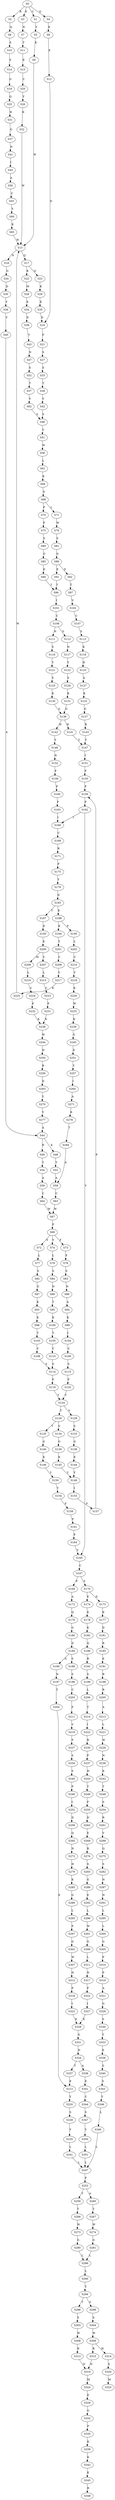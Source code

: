 strict digraph  {
	S0 -> S1 [ label = C ];
	S0 -> S2 [ label = R ];
	S0 -> S3 [ label = E ];
	S0 -> S4 [ label = Q ];
	S1 -> S5 [ label = Y ];
	S2 -> S6 [ label = Q ];
	S3 -> S7 [ label = N ];
	S4 -> S8 [ label = K ];
	S5 -> S9 [ label = K ];
	S6 -> S10 [ label = S ];
	S7 -> S11 [ label = T ];
	S8 -> S12 [ label = E ];
	S9 -> S13 [ label = W ];
	S10 -> S14 [ label = S ];
	S11 -> S15 [ label = E ];
	S12 -> S16 [ label = D ];
	S13 -> S17 [ label = Q ];
	S13 -> S18 [ label = N ];
	S14 -> S19 [ label = G ];
	S15 -> S20 [ label = C ];
	S16 -> S21 [ label = F ];
	S17 -> S22 [ label = K ];
	S17 -> S23 [ label = Q ];
	S18 -> S24 [ label = G ];
	S19 -> S25 [ label = Q ];
	S20 -> S26 [ label = Y ];
	S21 -> S27 [ label = S ];
	S22 -> S28 [ label = M ];
	S23 -> S29 [ label = K ];
	S24 -> S30 [ label = D ];
	S25 -> S31 [ label = H ];
	S26 -> S32 [ label = K ];
	S27 -> S33 [ label = S ];
	S28 -> S34 [ label = E ];
	S29 -> S35 [ label = E ];
	S30 -> S36 [ label = Y ];
	S31 -> S37 [ label = G ];
	S32 -> S13 [ label = W ];
	S33 -> S38 [ label = T ];
	S34 -> S39 [ label = D ];
	S35 -> S16 [ label = D ];
	S36 -> S40 [ label = V ];
	S37 -> S41 [ label = N ];
	S38 -> S42 [ label = V ];
	S39 -> S43 [ label = Y ];
	S40 -> S44 [ label = A ];
	S41 -> S45 [ label = I ];
	S42 -> S46 [ label = S ];
	S43 -> S47 [ label = N ];
	S44 -> S48 [ label = K ];
	S44 -> S49 [ label = R ];
	S45 -> S50 [ label = A ];
	S46 -> S51 [ label = C ];
	S47 -> S52 [ label = S ];
	S48 -> S53 [ label = T ];
	S49 -> S54 [ label = T ];
	S50 -> S55 [ label = C ];
	S51 -> S56 [ label = W ];
	S52 -> S57 [ label = T ];
	S53 -> S58 [ label = A ];
	S54 -> S59 [ label = A ];
	S55 -> S60 [ label = Y ];
	S56 -> S61 [ label = L ];
	S57 -> S62 [ label = V ];
	S58 -> S63 [ label = C ];
	S59 -> S64 [ label = C ];
	S60 -> S65 [ label = K ];
	S61 -> S66 [ label = K ];
	S62 -> S46 [ label = S ];
	S63 -> S67 [ label = W ];
	S64 -> S67 [ label = W ];
	S65 -> S13 [ label = W ];
	S66 -> S68 [ label = G ];
	S67 -> S69 [ label = P ];
	S68 -> S70 [ label = F ];
	S68 -> S71 [ label = L ];
	S69 -> S72 [ label = S ];
	S69 -> S73 [ label = F ];
	S69 -> S74 [ label = Y ];
	S70 -> S75 [ label = F ];
	S71 -> S76 [ label = W ];
	S72 -> S77 [ label = L ];
	S73 -> S78 [ label = F ];
	S74 -> S79 [ label = L ];
	S75 -> S80 [ label = S ];
	S76 -> S81 [ label = S ];
	S77 -> S82 [ label = S ];
	S78 -> S83 [ label = S ];
	S79 -> S84 [ label = S ];
	S80 -> S85 [ label = G ];
	S81 -> S86 [ label = G ];
	S82 -> S87 [ label = G ];
	S83 -> S88 [ label = N ];
	S84 -> S89 [ label = N ];
	S85 -> S90 [ label = E ];
	S86 -> S91 [ label = E ];
	S86 -> S92 [ label = D ];
	S87 -> S93 [ label = K ];
	S88 -> S94 [ label = A ];
	S89 -> S95 [ label = T ];
	S90 -> S96 [ label = T ];
	S91 -> S96 [ label = T ];
	S92 -> S97 [ label = T ];
	S93 -> S98 [ label = K ];
	S94 -> S99 [ label = K ];
	S95 -> S100 [ label = K ];
	S96 -> S101 [ label = I ];
	S97 -> S102 [ label = V ];
	S98 -> S103 [ label = T ];
	S99 -> S104 [ label = I ];
	S100 -> S105 [ label = T ];
	S101 -> S106 [ label = C ];
	S102 -> S107 [ label = C ];
	S103 -> S108 [ label = C ];
	S104 -> S109 [ label = C ];
	S105 -> S110 [ label = C ];
	S106 -> S111 [ label = N ];
	S106 -> S112 [ label = S ];
	S107 -> S113 [ label = S ];
	S108 -> S114 [ label = S ];
	S109 -> S115 [ label = S ];
	S110 -> S114 [ label = S ];
	S111 -> S116 [ label = S ];
	S112 -> S117 [ label = N ];
	S113 -> S118 [ label = K ];
	S114 -> S119 [ label = F ];
	S115 -> S120 [ label = F ];
	S116 -> S121 [ label = Y ];
	S117 -> S122 [ label = Y ];
	S118 -> S123 [ label = H ];
	S119 -> S124 [ label = Y ];
	S120 -> S124 [ label = Y ];
	S121 -> S125 [ label = S ];
	S122 -> S126 [ label = S ];
	S123 -> S127 [ label = A ];
	S124 -> S128 [ label = V ];
	S124 -> S129 [ label = T ];
	S125 -> S130 [ label = K ];
	S126 -> S131 [ label = K ];
	S127 -> S132 [ label = K ];
	S128 -> S133 [ label = S ];
	S129 -> S134 [ label = S ];
	S129 -> S135 [ label = T ];
	S130 -> S136 [ label = G ];
	S131 -> S136 [ label = G ];
	S132 -> S137 [ label = G ];
	S133 -> S138 [ label = G ];
	S134 -> S139 [ label = G ];
	S135 -> S140 [ label = G ];
	S136 -> S141 [ label = R ];
	S136 -> S142 [ label = H ];
	S137 -> S143 [ label = R ];
	S138 -> S144 [ label = K ];
	S139 -> S145 [ label = K ];
	S140 -> S146 [ label = K ];
	S141 -> S147 [ label = Y ];
	S142 -> S148 [ label = Y ];
	S143 -> S147 [ label = Y ];
	S144 -> S149 [ label = Y ];
	S145 -> S149 [ label = Y ];
	S146 -> S150 [ label = Y ];
	S147 -> S151 [ label = I ];
	S148 -> S152 [ label = N ];
	S149 -> S153 [ label = I ];
	S150 -> S154 [ label = T ];
	S151 -> S155 [ label = F ];
	S152 -> S156 [ label = F ];
	S153 -> S157 [ label = F ];
	S154 -> S158 [ label = F ];
	S155 -> S159 [ label = P ];
	S156 -> S160 [ label = P ];
	S157 -> S159 [ label = P ];
	S158 -> S161 [ label = P ];
	S159 -> S162 [ label = F ];
	S160 -> S163 [ label = F ];
	S161 -> S164 [ label = F ];
	S162 -> S165 [ label = V ];
	S162 -> S166 [ label = I ];
	S163 -> S166 [ label = I ];
	S164 -> S165 [ label = V ];
	S165 -> S167 [ label = C ];
	S166 -> S168 [ label = C ];
	S167 -> S169 [ label = P ];
	S167 -> S170 [ label = S ];
	S168 -> S171 [ label = R ];
	S169 -> S172 [ label = A ];
	S170 -> S173 [ label = D ];
	S170 -> S174 [ label = E ];
	S171 -> S175 [ label = P ];
	S172 -> S176 [ label = Q ];
	S173 -> S177 [ label = K ];
	S174 -> S178 [ label = K ];
	S175 -> S179 [ label = Y ];
	S176 -> S180 [ label = G ];
	S177 -> S181 [ label = D ];
	S178 -> S182 [ label = K ];
	S179 -> S183 [ label = D ];
	S180 -> S184 [ label = D ];
	S181 -> S185 [ label = R ];
	S182 -> S186 [ label = Q ];
	S183 -> S187 [ label = T ];
	S183 -> S188 [ label = E ];
	S184 -> S189 [ label = S ];
	S184 -> S190 [ label = G ];
	S185 -> S191 [ label = E ];
	S186 -> S192 [ label = R ];
	S187 -> S193 [ label = D ];
	S188 -> S194 [ label = K ];
	S188 -> S195 [ label = P ];
	S189 -> S196 [ label = S ];
	S190 -> S197 [ label = N ];
	S191 -> S198 [ label = R ];
	S192 -> S199 [ label = S ];
	S193 -> S200 [ label = E ];
	S194 -> S201 [ label = T ];
	S195 -> S202 [ label = L ];
	S196 -> S203 [ label = C ];
	S197 -> S204 [ label = T ];
	S198 -> S205 [ label = R ];
	S199 -> S206 [ label = L ];
	S200 -> S207 [ label = V ];
	S200 -> S208 [ label = M ];
	S201 -> S209 [ label = C ];
	S202 -> S210 [ label = C ];
	S203 -> S211 [ label = F ];
	S204 -> S212 [ label = E ];
	S205 -> S213 [ label = A ];
	S206 -> S214 [ label = T ];
	S207 -> S215 [ label = L ];
	S208 -> S216 [ label = L ];
	S209 -> S217 [ label = Y ];
	S210 -> S218 [ label = T ];
	S211 -> S219 [ label = V ];
	S212 -> S220 [ label = Y ];
	S213 -> S221 [ label = L ];
	S214 -> S222 [ label = I ];
	S215 -> S223 [ label = C ];
	S216 -> S224 [ label = C ];
	S217 -> S225 [ label = K ];
	S218 -> S226 [ label = K ];
	S219 -> S227 [ label = F ];
	S220 -> S228 [ label = S ];
	S221 -> S229 [ label = W ];
	S222 -> S230 [ label = R ];
	S223 -> S231 [ label = P ];
	S224 -> S232 [ label = P ];
	S225 -> S13 [ label = W ];
	S226 -> S233 [ label = W ];
	S227 -> S234 [ label = S ];
	S228 -> S235 [ label = Y ];
	S229 -> S236 [ label = N ];
	S230 -> S237 [ label = P ];
	S231 -> S238 [ label = K ];
	S232 -> S238 [ label = K ];
	S233 -> S239 [ label = K ];
	S234 -> S240 [ label = S ];
	S235 -> S241 [ label = L ];
	S236 -> S242 [ label = K ];
	S237 -> S243 [ label = H ];
	S238 -> S244 [ label = W ];
	S239 -> S245 [ label = G ];
	S240 -> S246 [ label = P ];
	S241 -> S247 [ label = L ];
	S242 -> S248 [ label = T ];
	S243 -> S249 [ label = T ];
	S244 -> S250 [ label = H ];
	S245 -> S251 [ label = D ];
	S246 -> S252 [ label = I ];
	S247 -> S253 [ label = F ];
	S248 -> S254 [ label = S ];
	S249 -> S255 [ label = F ];
	S250 -> S256 [ label = R ];
	S251 -> S257 [ label = Y ];
	S252 -> S258 [ label = D ];
	S253 -> S259 [ label = T ];
	S253 -> S260 [ label = A ];
	S254 -> S261 [ label = R ];
	S255 -> S262 [ label = D ];
	S256 -> S263 [ label = D ];
	S257 -> S264 [ label = I ];
	S258 -> S265 [ label = Q ];
	S259 -> S266 [ label = T ];
	S260 -> S267 [ label = T ];
	S261 -> S268 [ label = V ];
	S262 -> S269 [ label = E ];
	S263 -> S270 [ label = Y ];
	S264 -> S271 [ label = A ];
	S265 -> S272 [ label = N ];
	S266 -> S273 [ label = W ];
	S267 -> S274 [ label = W ];
	S268 -> S275 [ label = Q ];
	S269 -> S276 [ label = R ];
	S270 -> S277 [ label = V ];
	S271 -> S278 [ label = K ];
	S272 -> S279 [ label = H ];
	S273 -> S280 [ label = G ];
	S274 -> S281 [ label = G ];
	S275 -> S282 [ label = S ];
	S276 -> S283 [ label = G ];
	S277 -> S44 [ label = A ];
	S278 -> S284 [ label = T ];
	S279 -> S285 [ label = K ];
	S280 -> S286 [ label = L ];
	S281 -> S286 [ label = L ];
	S282 -> S287 [ label = N ];
	S283 -> S288 [ label = G ];
	S284 -> S58 [ label = A ];
	S285 -> S289 [ label = G ];
	S286 -> S290 [ label = L ];
	S287 -> S291 [ label = N ];
	S288 -> S292 [ label = E ];
	S289 -> S293 [ label = L ];
	S290 -> S294 [ label = Y ];
	S291 -> S295 [ label = L ];
	S292 -> S296 [ label = L ];
	S293 -> S297 [ label = P ];
	S294 -> S298 [ label = T ];
	S294 -> S299 [ label = S ];
	S295 -> S300 [ label = L ];
	S296 -> S301 [ label = W ];
	S297 -> S302 [ label = G ];
	S298 -> S303 [ label = S ];
	S299 -> S304 [ label = S ];
	S300 -> S305 [ label = G ];
	S301 -> S306 [ label = G ];
	S302 -> S307 [ label = W ];
	S303 -> S308 [ label = W ];
	S304 -> S309 [ label = W ];
	S305 -> S310 [ label = P ];
	S306 -> S311 [ label = L ];
	S307 -> S312 [ label = N ];
	S308 -> S313 [ label = R ];
	S309 -> S314 [ label = W ];
	S309 -> S315 [ label = R ];
	S310 -> S316 [ label = P ];
	S311 -> S317 [ label = N ];
	S312 -> S318 [ label = P ];
	S313 -> S319 [ label = N ];
	S314 -> S320 [ label = S ];
	S315 -> S319 [ label = N ];
	S316 -> S321 [ label = A ];
	S317 -> S322 [ label = P ];
	S318 -> S323 [ label = I ];
	S319 -> S324 [ label = M ];
	S320 -> S325 [ label = M ];
	S321 -> S326 [ label = G ];
	S322 -> S327 [ label = I ];
	S323 -> S328 [ label = E ];
	S324 -> S329 [ label = E ];
	S326 -> S330 [ label = S ];
	S327 -> S328 [ label = E ];
	S328 -> S331 [ label = G ];
	S329 -> S332 [ label = G ];
	S330 -> S333 [ label = T ];
	S331 -> S334 [ label = N ];
	S332 -> S335 [ label = P ];
	S333 -> S336 [ label = E ];
	S334 -> S337 [ label = T ];
	S334 -> S338 [ label = A ];
	S335 -> S339 [ label = K ];
	S336 -> S340 [ label = S ];
	S337 -> S212 [ label = E ];
	S338 -> S341 [ label = E ];
	S339 -> S342 [ label = K ];
	S340 -> S343 [ label = S ];
	S341 -> S344 [ label = C ];
	S342 -> S345 [ label = E ];
	S343 -> S346 [ label = Y ];
	S344 -> S347 [ label = S ];
	S345 -> S348 [ label = R ];
	S346 -> S349 [ label = L ];
	S347 -> S350 [ label = Y ];
	S349 -> S247 [ label = L ];
	S350 -> S351 [ label = L ];
	S351 -> S247 [ label = L ];
}
